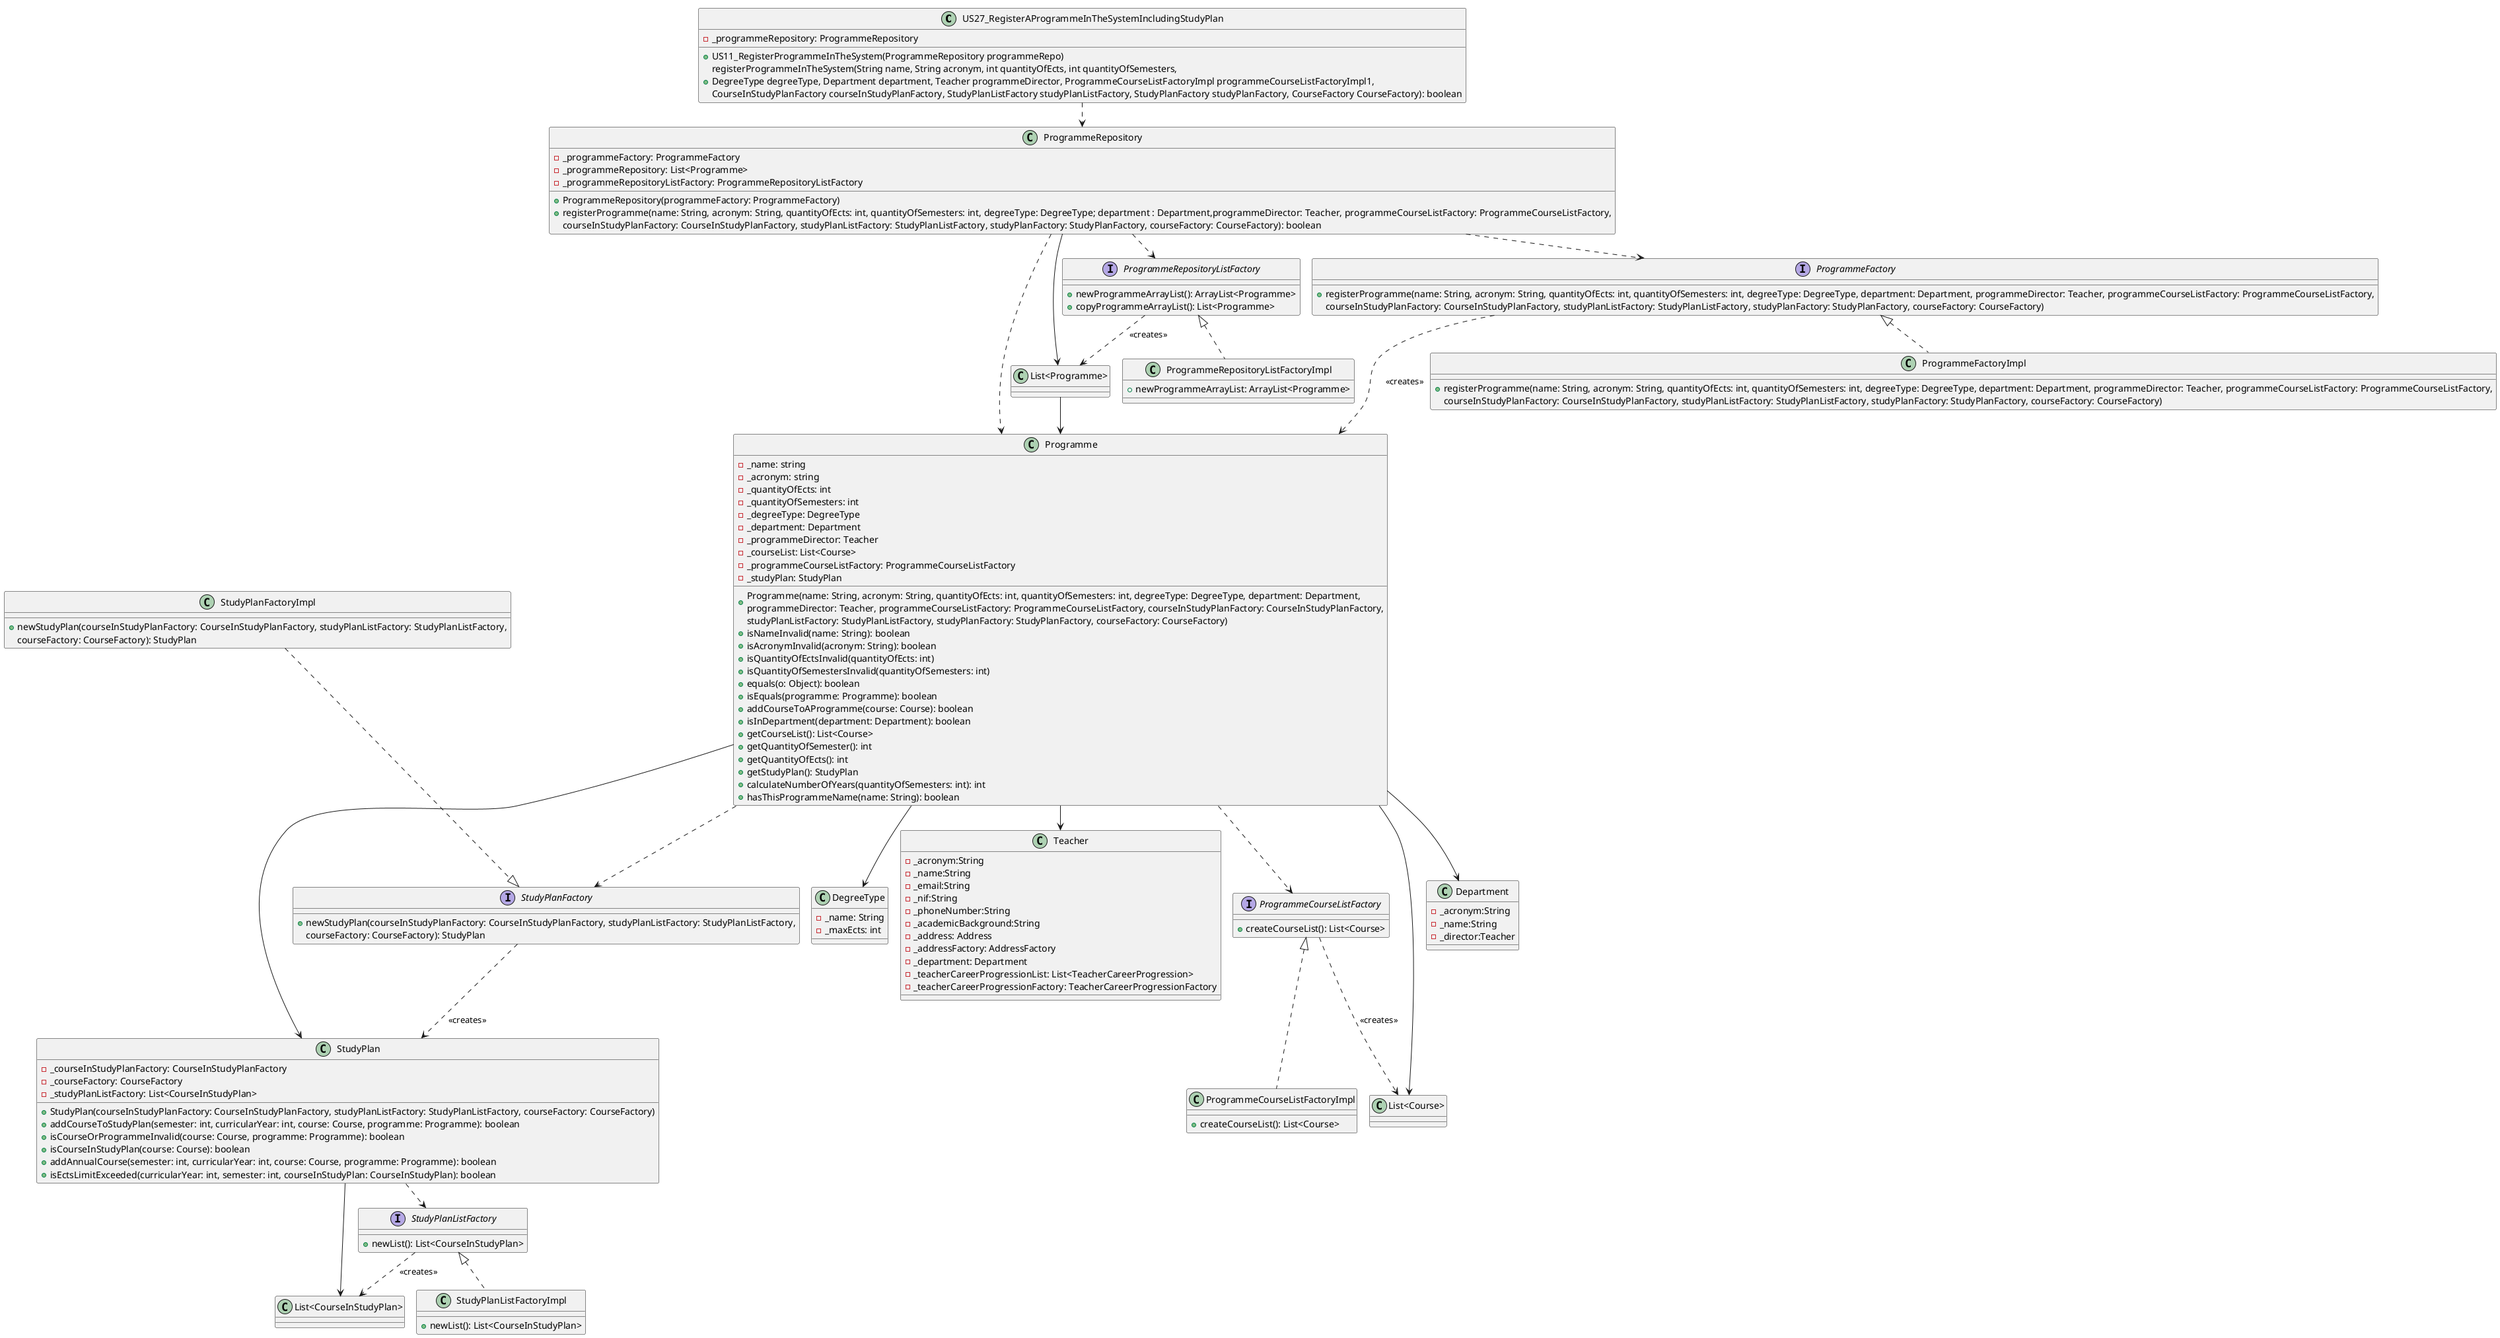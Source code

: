 @startuml
!pragma layout smetana

class US27_RegisterAProgrammeInTheSystemIncludingStudyPlan {
    -_programmeRepository: ProgrammeRepository
    +US11_RegisterProgrammeInTheSystem(ProgrammeRepository programmeRepo)
    +registerProgrammeInTheSystem(String name, String acronym, int quantityOfEcts, int quantityOfSemesters, \nDegreeType degreeType, Department department, Teacher programmeDirector, ProgrammeCourseListFactoryImpl programmeCourseListFactoryImpl1, \nCourseInStudyPlanFactory courseInStudyPlanFactory, StudyPlanListFactory studyPlanListFactory, StudyPlanFactory studyPlanFactory, CourseFactory CourseFactory): boolean
}

class "List<Programme>" {}
class "List<Course>" {}
class "List<CourseInStudyPlan>" {}

class Department {
    -_acronym:String
    -_name:String
    -_director:Teacher
}

class Programme {
     -_name: string
     -_acronym: string
     -_quantityOfEcts: int
     -_quantityOfSemesters: int
     -_degreeType: DegreeType
     -_department: Department
     -_programmeDirector: Teacher
     -_courseList: List<Course>
     -_programmeCourseListFactory: ProgrammeCourseListFactory
     -_studyPlan: StudyPlan

     +Programme(name: String, acronym: String, quantityOfEcts: int, quantityOfSemesters: int, degreeType: DegreeType, department: Department, \nprogrammeDirector: Teacher, programmeCourseListFactory: ProgrammeCourseListFactory, courseInStudyPlanFactory: CourseInStudyPlanFactory,
     studyPlanListFactory: StudyPlanListFactory, studyPlanFactory: StudyPlanFactory, courseFactory: CourseFactory)
     + isNameInvalid(name: String): boolean
     + isAcronymInvalid(acronym: String): boolean
     + isQuantityOfEctsInvalid(quantityOfEcts: int)
     + isQuantityOfSemestersInvalid(quantityOfSemesters: int)
     + equals(o: Object): boolean
     + isEquals(programme: Programme): boolean
     + addCourseToAProgramme(course: Course): boolean
     + isInDepartment(department: Department): boolean
     + getCourseList(): List<Course>
     + getQuantityOfSemester(): int
     + getQuantityOfEcts(): int
     + getStudyPlan(): StudyPlan
     + calculateNumberOfYears(quantityOfSemesters: int): int
     + hasThisProgrammeName(name: String): boolean
 }

class ProgrammeRepository {
     -_programmeFactory: ProgrammeFactory
     -_programmeRepository: List<Programme>
     -_programmeRepositoryListFactory: ProgrammeRepositoryListFactory
     +ProgrammeRepository(programmeFactory: ProgrammeFactory)
     +registerProgramme(name: String, acronym: String, quantityOfEcts: int, quantityOfSemesters: int, degreeType: DegreeType; department : Department,programmeDirector: Teacher, programmeCourseListFactory: ProgrammeCourseListFactory,
     courseInStudyPlanFactory: CourseInStudyPlanFactory, studyPlanListFactory: StudyPlanListFactory, studyPlanFactory: StudyPlanFactory, courseFactory: CourseFactory): boolean
}

class DegreeType {
    -_name: String
    -_maxEcts: int
}

class Teacher {
     -_acronym:String
     -_name:String
     -_email:String
     -_nif:String
     -_phoneNumber:String
     -_academicBackground:String
     -_address: Address
     -_addressFactory: AddressFactory
     -_department: Department
     -_teacherCareerProgressionList: List<TeacherCareerProgression>
     -_teacherCareerProgressionFactory: TeacherCareerProgressionFactory
}


class StudyPlan {
    -_courseInStudyPlanFactory: CourseInStudyPlanFactory
    -_courseFactory: CourseFactory
    -_studyPlanListFactory: List<CourseInStudyPlan>
    + StudyPlan(courseInStudyPlanFactory: CourseInStudyPlanFactory, studyPlanListFactory: StudyPlanListFactory, courseFactory: CourseFactory)
    + addCourseToStudyPlan(semester: int, curricularYear: int, course: Course, programme: Programme): boolean
    + isCourseOrProgrammeInvalid(course: Course, programme: Programme): boolean
    + isCourseInStudyPlan(course: Course): boolean
    + addAnnualCourse(semester: int, curricularYear: int, course: Course, programme: Programme): boolean
    + isEctsLimitExceeded(curricularYear: int, semester: int, courseInStudyPlan: CourseInStudyPlan): boolean
}

class ProgrammeCourseListFactoryImpl {
    +createCourseList(): List<Course>
}

interface ProgrammeCourseListFactory {
    +createCourseList(): List<Course>
}

interface StudyPlanListFactory {
    +newList(): List<CourseInStudyPlan>
}

class StudyPlanListFactoryImpl {
    +newList(): List<CourseInStudyPlan>
}

class StudyPlanFactoryImpl {
    +newStudyPlan(courseInStudyPlanFactory: CourseInStudyPlanFactory, studyPlanListFactory: StudyPlanListFactory,
    courseFactory: CourseFactory): StudyPlan
}

interface StudyPlanFactory {
    +newStudyPlan(courseInStudyPlanFactory: CourseInStudyPlanFactory, studyPlanListFactory: StudyPlanListFactory,
    courseFactory: CourseFactory): StudyPlan
}

interface ProgrammeRepositoryListFactory {
    +newProgrammeArrayList(): ArrayList<Programme>
    +copyProgrammeArrayList(): List<Programme>
}

class ProgrammeRepositoryListFactoryImpl {
    +newProgrammeArrayList: ArrayList<Programme>
}

interface ProgrammeFactory {
    +registerProgramme(name: String, acronym: String, quantityOfEcts: int, quantityOfSemesters: int, degreeType: DegreeType, department: Department, programmeDirector: Teacher, programmeCourseListFactory: ProgrammeCourseListFactory,
    courseInStudyPlanFactory: CourseInStudyPlanFactory, studyPlanListFactory: StudyPlanListFactory, studyPlanFactory: StudyPlanFactory, courseFactory: CourseFactory)
}

class ProgrammeFactoryImpl {
    +registerProgramme(name: String, acronym: String, quantityOfEcts: int, quantityOfSemesters: int, degreeType: DegreeType, department: Department, programmeDirector: Teacher, programmeCourseListFactory: ProgrammeCourseListFactory,
    courseInStudyPlanFactory: CourseInStudyPlanFactory, studyPlanListFactory: StudyPlanListFactory, studyPlanFactory: StudyPlanFactory, courseFactory: CourseFactory)
}

US27_RegisterAProgrammeInTheSystemIncludingStudyPlan ..> ProgrammeRepository
ProgrammeRepository ..> ProgrammeRepositoryListFactory
ProgrammeRepositoryListFactory <|.. ProgrammeRepositoryListFactoryImpl
ProgrammeRepository --> "List<Programme>"

Programme --> DegreeType
Programme --> Department
Programme --> Teacher

Programme ..> ProgrammeCourseListFactory
ProgrammeCourseListFactory <|.. ProgrammeCourseListFactoryImpl


Programme ..> StudyPlanFactory
StudyPlanFactoryImpl ..|> StudyPlanFactory
StudyPlanFactory ..> StudyPlan : "<<creates>>"
Programme --> StudyPlan

StudyPlan --> "List<CourseInStudyPlan>"



Programme --> "List<Course>"


StudyPlan ..> StudyPlanListFactory
StudyPlanListFactory <|.. StudyPlanListFactoryImpl

ProgrammeRepository ..> ProgrammeFactory
ProgrammeFactory <|.. ProgrammeFactoryImpl
ProgrammeFactory ..> Programme : "<<creates>>"



"List<Programme>" --> Programme
ProgrammeRepositoryListFactory ..> "List<Programme>" : <<creates>>

ProgrammeCourseListFactory ..> "List<Course>" : <<creates>>

StudyPlanListFactory ..> "List<CourseInStudyPlan>" : <<creates>>


ProgrammeRepository ..> Programme
@enduml